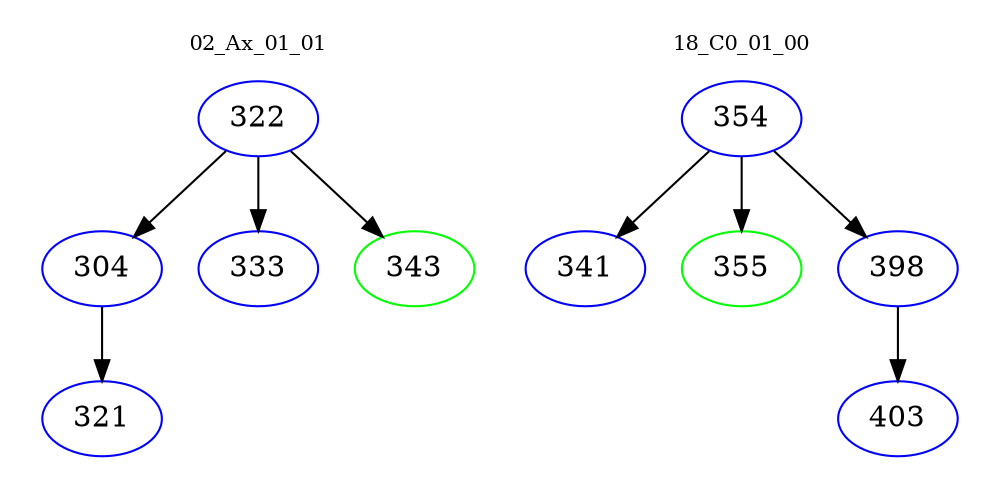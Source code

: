 digraph{
subgraph cluster_0 {
color = white
label = "02_Ax_01_01";
fontsize=10;
T0_322 [label="322", color="blue"]
T0_322 -> T0_304 [color="black"]
T0_304 [label="304", color="blue"]
T0_304 -> T0_321 [color="black"]
T0_321 [label="321", color="blue"]
T0_322 -> T0_333 [color="black"]
T0_333 [label="333", color="blue"]
T0_322 -> T0_343 [color="black"]
T0_343 [label="343", color="green"]
}
subgraph cluster_1 {
color = white
label = "18_C0_01_00";
fontsize=10;
T1_354 [label="354", color="blue"]
T1_354 -> T1_341 [color="black"]
T1_341 [label="341", color="blue"]
T1_354 -> T1_355 [color="black"]
T1_355 [label="355", color="green"]
T1_354 -> T1_398 [color="black"]
T1_398 [label="398", color="blue"]
T1_398 -> T1_403 [color="black"]
T1_403 [label="403", color="blue"]
}
}
